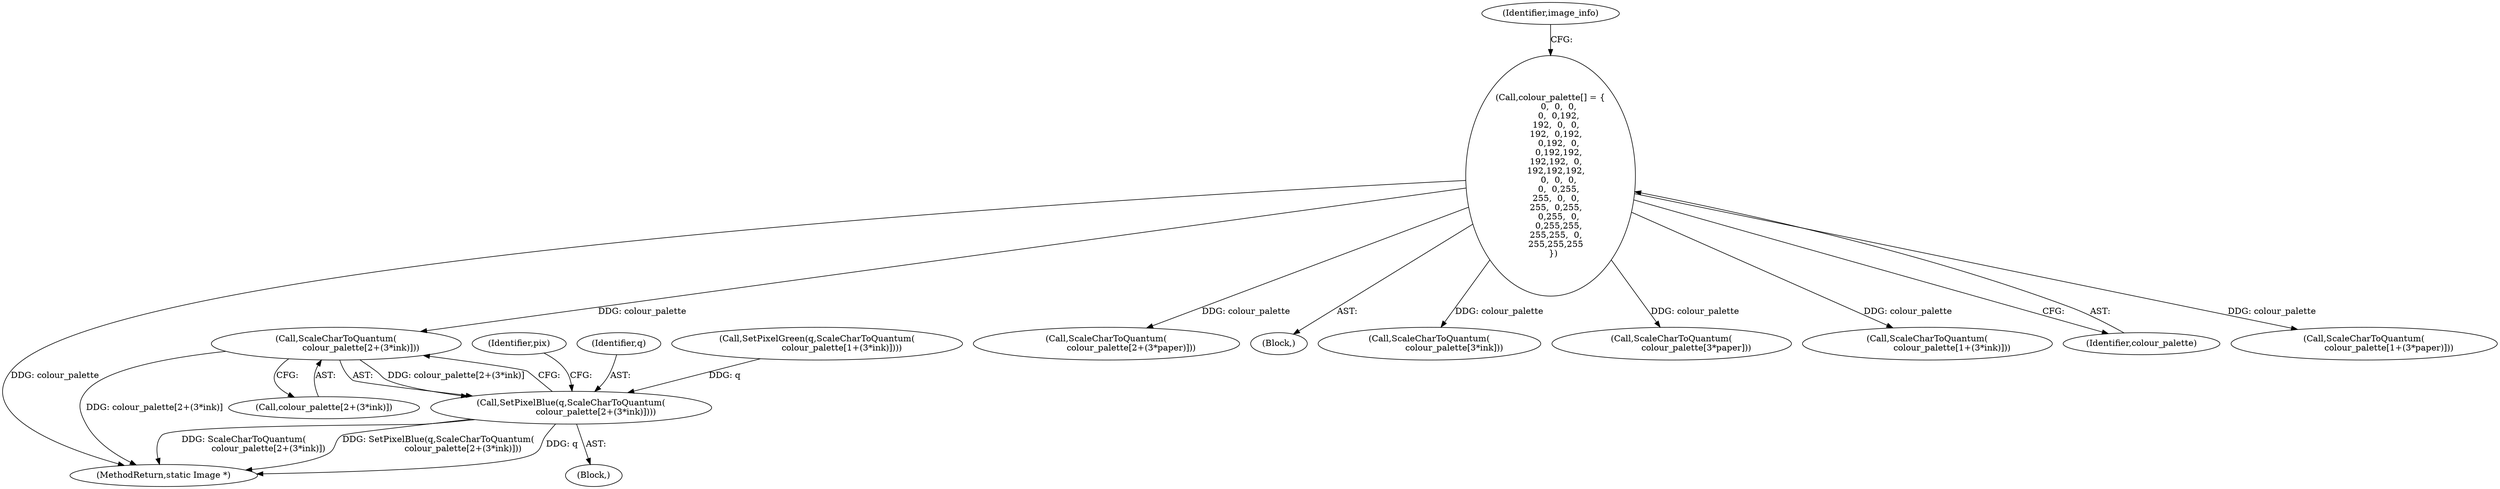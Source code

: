 digraph "0_ImageMagick_f6e9d0d9955e85bdd7540b251cd50d598dacc5e6_54@array" {
"1000515" [label="(Call,ScaleCharToQuantum(\n                  colour_palette[2+(3*ink)]))"];
"1000125" [label="(Call,colour_palette[] = {\n      0,  0,  0,\n      0,  0,192,\n    192,  0,  0,\n    192,  0,192,\n      0,192,  0,\n      0,192,192,\n    192,192,  0,\n    192,192,192,\n      0,  0,  0,\n      0,  0,255,\n    255,  0,  0,\n    255,  0,255,\n      0,255,  0,\n      0,255,255,\n    255,255,  0,\n    255,255,255\n  })"];
"1000513" [label="(Call,SetPixelBlue(q,ScaleCharToQuantum(\n                  colour_palette[2+(3*ink)])))"];
"1000515" [label="(Call,ScaleCharToQuantum(\n                  colour_palette[2+(3*ink)]))"];
"1000562" [label="(MethodReturn,static Image *)"];
"1000545" [label="(Call,ScaleCharToQuantum(\n                  colour_palette[2+(3*paper)]))"];
"1000104" [label="(Block,)"];
"1000497" [label="(Call,ScaleCharToQuantum(\n                  colour_palette[3*ink]))"];
"1000494" [label="(Block,)"];
"1000554" [label="(Identifier,pix)"];
"1000527" [label="(Call,ScaleCharToQuantum(\n                  colour_palette[3*paper]))"];
"1000514" [label="(Identifier,q)"];
"1000125" [label="(Call,colour_palette[] = {\n      0,  0,  0,\n      0,  0,192,\n    192,  0,  0,\n    192,  0,192,\n      0,192,  0,\n      0,192,192,\n    192,192,  0,\n    192,192,192,\n      0,  0,  0,\n      0,  0,255,\n    255,  0,  0,\n    255,  0,255,\n      0,255,  0,\n      0,255,255,\n    255,255,  0,\n    255,255,255\n  })"];
"1000505" [label="(Call,ScaleCharToQuantum(\n                  colour_palette[1+(3*ink)]))"];
"1000516" [label="(Call,colour_palette[2+(3*ink)])"];
"1000133" [label="(Identifier,image_info)"];
"1000513" [label="(Call,SetPixelBlue(q,ScaleCharToQuantum(\n                  colour_palette[2+(3*ink)])))"];
"1000126" [label="(Identifier,colour_palette)"];
"1000503" [label="(Call,SetPixelGreen(q,ScaleCharToQuantum(\n                  colour_palette[1+(3*ink)])))"];
"1000535" [label="(Call,ScaleCharToQuantum(\n                  colour_palette[1+(3*paper)]))"];
"1000515" -> "1000513"  [label="AST: "];
"1000515" -> "1000516"  [label="CFG: "];
"1000516" -> "1000515"  [label="AST: "];
"1000513" -> "1000515"  [label="CFG: "];
"1000515" -> "1000562"  [label="DDG: colour_palette[2+(3*ink)]"];
"1000515" -> "1000513"  [label="DDG: colour_palette[2+(3*ink)]"];
"1000125" -> "1000515"  [label="DDG: colour_palette"];
"1000125" -> "1000104"  [label="AST: "];
"1000125" -> "1000126"  [label="CFG: "];
"1000126" -> "1000125"  [label="AST: "];
"1000133" -> "1000125"  [label="CFG: "];
"1000125" -> "1000562"  [label="DDG: colour_palette"];
"1000125" -> "1000497"  [label="DDG: colour_palette"];
"1000125" -> "1000505"  [label="DDG: colour_palette"];
"1000125" -> "1000527"  [label="DDG: colour_palette"];
"1000125" -> "1000535"  [label="DDG: colour_palette"];
"1000125" -> "1000545"  [label="DDG: colour_palette"];
"1000513" -> "1000494"  [label="AST: "];
"1000514" -> "1000513"  [label="AST: "];
"1000554" -> "1000513"  [label="CFG: "];
"1000513" -> "1000562"  [label="DDG: SetPixelBlue(q,ScaleCharToQuantum(\n                  colour_palette[2+(3*ink)]))"];
"1000513" -> "1000562"  [label="DDG: q"];
"1000513" -> "1000562"  [label="DDG: ScaleCharToQuantum(\n                  colour_palette[2+(3*ink)])"];
"1000503" -> "1000513"  [label="DDG: q"];
}

